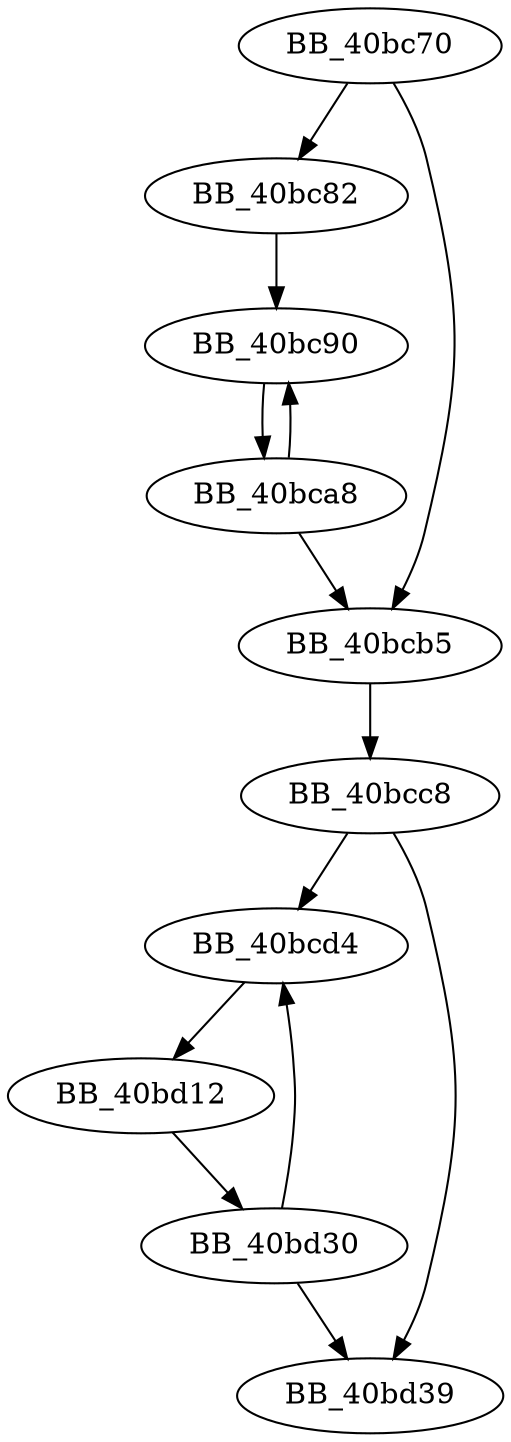 DiGraph sub_40BC70{
BB_40bc70->BB_40bc82
BB_40bc70->BB_40bcb5
BB_40bc82->BB_40bc90
BB_40bc90->BB_40bca8
BB_40bca8->BB_40bc90
BB_40bca8->BB_40bcb5
BB_40bcb5->BB_40bcc8
BB_40bcc8->BB_40bcd4
BB_40bcc8->BB_40bd39
BB_40bcd4->BB_40bd12
BB_40bd12->BB_40bd30
BB_40bd30->BB_40bcd4
BB_40bd30->BB_40bd39
}
